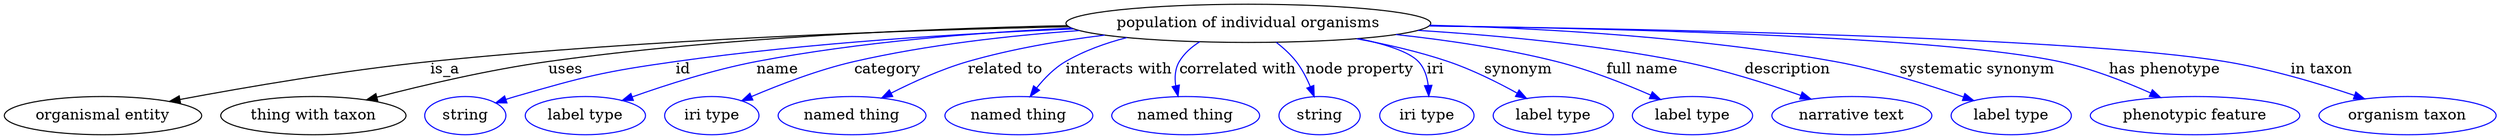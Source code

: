 digraph {
	graph [bb="0,0,1915.4,123"];
	node [label="\N"];
	"population of individual organisms"	 [height=0.5,
		label="population of individual organisms",
		pos="960.79,105",
		width=3.7552];
	"organismal entity"	 [height=0.5,
		pos="72.794,18",
		width=2.022];
	"population of individual organisms" -> "organismal entity"	 [label=is_a,
		lp="337.79,61.5",
		pos="e,124.47,30.748 826.75,102.55 698.11,98.983 498.57,90.26 326.79,69 260.47,60.791 185.56,44.929 134.38,33.064"];
	"thing with taxon"	 [height=0.5,
		pos="232.79,18",
		width=1.9137];
	"population of individual organisms" -> "thing with taxon"	 [label=uses,
		lp="431.79,61.5",
		pos="e,275.33,32.219 832.12,99.404 697.76,93.029 496.15,81.82 419.79,69 373.49,61.225 322.11,46.775 284.94,35.236"];
	id	 [color=blue,
		height=0.5,
		label=string,
		pos="349.79,18",
		width=0.84854];
	"population of individual organisms" -> id	 [color=blue,
		label=id,
		lp="529.29,61.5",
		pos="e,373.62,29.571 831.06,99.735 743.78,94.866 626.35,85.742 523.79,69 463.26,59.117 447.78,56 389.79,36 387.55,35.225 385.25,34.371 \
382.96,33.469",
		style=solid];
	name	 [color=blue,
		height=0.5,
		label="label type",
		pos="443.79,18",
		width=1.2638];
	"population of individual organisms" -> name	 [color=blue,
		label=name,
		lp="608.29,61.5",
		pos="e,475.16,31.126 831.5,99.704 760.43,94.959 671.05,85.98 592.79,69 555.34,60.875 514.24,46.36 484.71,34.887",
		style=solid];
	category	 [color=blue,
		height=0.5,
		label="iri type",
		pos="543.79,18",
		width=1.011];
	"population of individual organisms" -> category	 [color=blue,
		label=category,
		lp="693.29,61.5",
		pos="e,569.66,30.808 839.12,97.092 786.46,91.843 724.49,83.19 669.79,69 638.13,60.786 603.82,46.517 579.01,35.157",
		style=solid];
	"related to"	 [color=blue,
		height=0.5,
		label="named thing",
		pos="653.79,18",
		width=1.5346];
	"population of individual organisms" -> "related to"	 [color=blue,
		label="related to",
		lp="780.79,61.5",
		pos="e,679.87,33.868 858.48,93.208 824.92,87.739 787.79,79.945 754.79,69 731.88,61.399 707.69,49.344 688.73,38.861",
		style=solid];
	"interacts with"	 [color=blue,
		height=0.5,
		label="named thing",
		pos="781.79,18",
		width=1.5346];
	"population of individual organisms" -> "interacts with"	 [color=blue,
		label="interacts with",
		lp="864.79,61.5",
		pos="e,793.9,36.013 878.63,90.64 861.07,85.457 843.18,78.45 827.79,69 817.37,62.6 807.91,53.138 800.32,44.097",
		style=solid];
	"correlated with"	 [color=blue,
		height=0.5,
		label="named thing",
		pos="909.79,18",
		width=1.5346];
	"population of individual organisms" -> "correlated with"	 [color=blue,
		label="correlated with",
		lp="950.79,61.5",
		pos="e,905.82,36.435 926.23,87.481 919.62,82.457 913.58,76.313 909.79,69 906.26,62.19 905.12,54.149 905.16,46.49",
		style=solid];
	"node property"	 [color=blue,
		height=0.5,
		label=string,
		pos="1013.8,18",
		width=0.84854];
	"population of individual organisms" -> "node property"	 [color=blue,
		label="node property",
		lp="1037.8,61.5",
		pos="e,1007.7,35.652 978.35,86.787 983.08,81.33 987.94,75.153 991.79,69 996.45,61.561 1000.6,52.967 1004,44.978",
		style=solid];
	iri	 [color=blue,
		height=0.5,
		label="iri type",
		pos="1098.8,18",
		width=1.011];
	"population of individual organisms" -> iri	 [color=blue,
		label=iri,
		lp="1097.3,61.5",
		pos="e,1096.1,36.296 1030.4,89.507 1051.8,83.568 1071.9,76.425 1079.8,69 1086.3,62.93 1090.5,54.457 1093.4,46.159",
		style=solid];
	synonym	 [color=blue,
		height=0.5,
		label="label type",
		pos="1198.8,18",
		width=1.2638];
	"population of individual organisms" -> synonym	 [color=blue,
		label=synonym,
		lp="1165.3,61.5",
		pos="e,1175.3,33.486 1038.3,90.159 1061.1,84.696 1085.8,77.672 1107.8,69 1128.1,60.986 1149.5,49.198 1166.4,38.972",
		style=solid];
	"full name"	 [color=blue,
		height=0.5,
		label="label type",
		pos="1307.8,18",
		width=1.2638];
	"population of individual organisms" -> "full name"	 [color=blue,
		label="full name",
		lp="1260.3,61.5",
		pos="e,1280.7,32.736 1070.2,94.411 1110,88.937 1154.9,80.833 1194.8,69 1221.4,61.11 1249.9,48.233 1271.6,37.392",
		style=solid];
	description	 [color=blue,
		height=0.5,
		label="narrative text",
		pos="1428.8,18",
		width=1.6068];
	"population of individual organisms" -> description	 [color=blue,
		label=description,
		lp="1372.3,61.5",
		pos="e,1395.8,32.826 1087,98.519 1149,93.496 1224.5,84.625 1290.8,69 1323.7,61.255 1359.4,47.9 1386.3,36.799",
		style=solid];
	"systematic synonym"	 [color=blue,
		height=0.5,
		label="label type",
		pos="1549.8,18",
		width=1.2638];
	"population of individual organisms" -> "systematic synonym"	 [color=blue,
		label="systematic synonym",
		lp="1515.8,61.5",
		pos="e,1519.2,31.545 1087.1,98.499 1197.1,92.156 1348,81.632 1406.8,69 1442.5,61.326 1481.5,47.004 1509.7,35.487",
		style=solid];
	"has phenotype"	 [color=blue,
		height=0.5,
		label="phenotypic feature",
		pos="1689.8,18",
		width=2.1304];
	"population of individual organisms" -> "has phenotype"	 [color=blue,
		label="has phenotype",
		lp="1658.3,61.5",
		pos="e,1660.4,34.738 1095.2,102.78 1248.1,99.265 1488,90.445 1575.8,69 1602,62.591 1629.7,50.344 1651.2,39.458",
		style=solid];
	"in taxon"	 [color=blue,
		height=0.5,
		label="organism taxon",
		pos="1849.8,18",
		width=1.8234];
	"population of individual organisms" -> "in taxon"	 [color=blue,
		label="in taxon",
		lp="1777.3,61.5",
		pos="e,1814.7,33.269 1095.4,103.02 1276.7,99.56 1589.5,90.61 1701.8,69 1737.5,62.122 1776.4,48.492 1805.3,37.052",
		style=solid];
}
